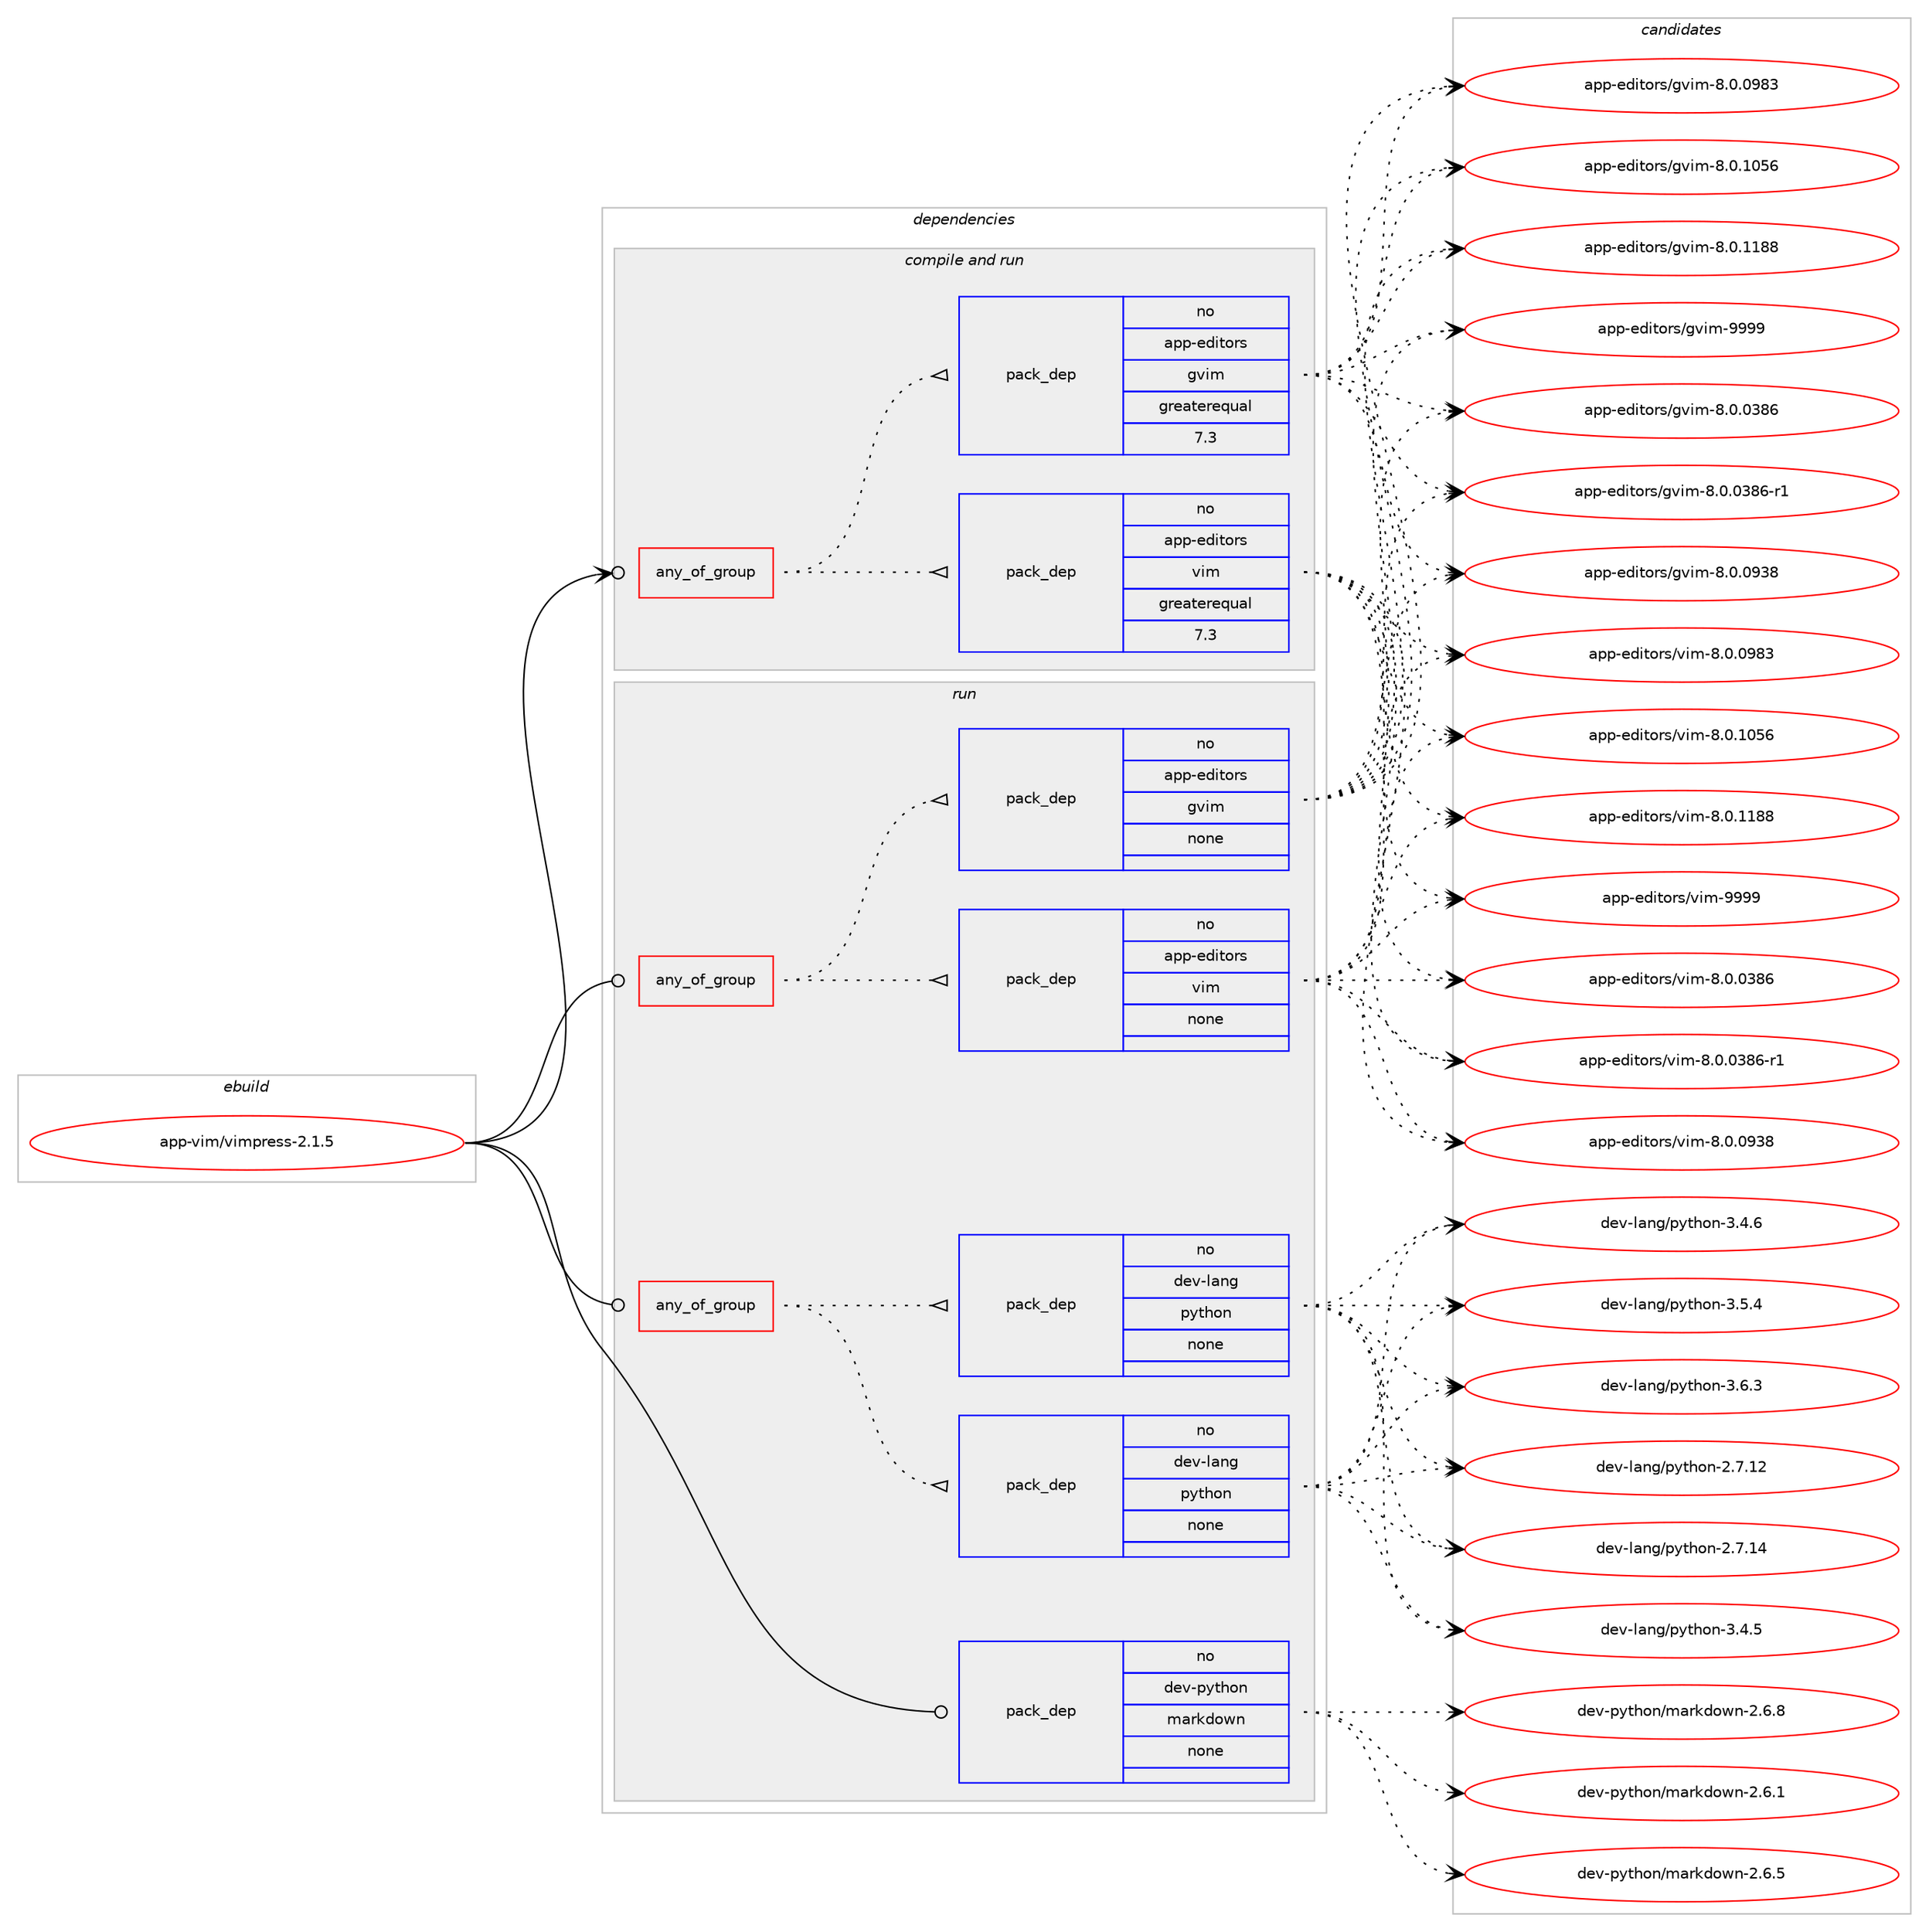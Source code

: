digraph prolog {

# *************
# Graph options
# *************

newrank=true;
concentrate=true;
compound=true;
graph [rankdir=LR,fontname=Helvetica,fontsize=10,ranksep=1.5];#, ranksep=2.5, nodesep=0.2];
edge  [arrowhead=vee];
node  [fontname=Helvetica,fontsize=10];

# **********
# The ebuild
# **********

subgraph cluster_leftcol {
color=gray;
rank=same;
label=<<i>ebuild</i>>;
id [label="app-vim/vimpress-2.1.5", color=red, width=4, href="../app-vim/vimpress-2.1.5.svg"];
}

# ****************
# The dependencies
# ****************

subgraph cluster_midcol {
color=gray;
label=<<i>dependencies</i>>;
subgraph cluster_compile {
fillcolor="#eeeeee";
style=filled;
label=<<i>compile</i>>;
}
subgraph cluster_compileandrun {
fillcolor="#eeeeee";
style=filled;
label=<<i>compile and run</i>>;
subgraph any1388 {
dependency63716 [label=<<TABLE BORDER="0" CELLBORDER="1" CELLSPACING="0" CELLPADDING="4"><TR><TD CELLPADDING="10">any_of_group</TD></TR></TABLE>>, shape=none, color=red];subgraph pack46581 {
dependency63717 [label=<<TABLE BORDER="0" CELLBORDER="1" CELLSPACING="0" CELLPADDING="4" WIDTH="220"><TR><TD ROWSPAN="6" CELLPADDING="30">pack_dep</TD></TR><TR><TD WIDTH="110">no</TD></TR><TR><TD>app-editors</TD></TR><TR><TD>vim</TD></TR><TR><TD>greaterequal</TD></TR><TR><TD>7.3</TD></TR></TABLE>>, shape=none, color=blue];
}
dependency63716:e -> dependency63717:w [weight=20,style="dotted",arrowhead="oinv"];
subgraph pack46582 {
dependency63718 [label=<<TABLE BORDER="0" CELLBORDER="1" CELLSPACING="0" CELLPADDING="4" WIDTH="220"><TR><TD ROWSPAN="6" CELLPADDING="30">pack_dep</TD></TR><TR><TD WIDTH="110">no</TD></TR><TR><TD>app-editors</TD></TR><TR><TD>gvim</TD></TR><TR><TD>greaterequal</TD></TR><TR><TD>7.3</TD></TR></TABLE>>, shape=none, color=blue];
}
dependency63716:e -> dependency63718:w [weight=20,style="dotted",arrowhead="oinv"];
}
id:e -> dependency63716:w [weight=20,style="solid",arrowhead="odotvee"];
}
subgraph cluster_run {
fillcolor="#eeeeee";
style=filled;
label=<<i>run</i>>;
subgraph any1389 {
dependency63719 [label=<<TABLE BORDER="0" CELLBORDER="1" CELLSPACING="0" CELLPADDING="4"><TR><TD CELLPADDING="10">any_of_group</TD></TR></TABLE>>, shape=none, color=red];subgraph pack46583 {
dependency63720 [label=<<TABLE BORDER="0" CELLBORDER="1" CELLSPACING="0" CELLPADDING="4" WIDTH="220"><TR><TD ROWSPAN="6" CELLPADDING="30">pack_dep</TD></TR><TR><TD WIDTH="110">no</TD></TR><TR><TD>app-editors</TD></TR><TR><TD>vim</TD></TR><TR><TD>none</TD></TR><TR><TD></TD></TR></TABLE>>, shape=none, color=blue];
}
dependency63719:e -> dependency63720:w [weight=20,style="dotted",arrowhead="oinv"];
subgraph pack46584 {
dependency63721 [label=<<TABLE BORDER="0" CELLBORDER="1" CELLSPACING="0" CELLPADDING="4" WIDTH="220"><TR><TD ROWSPAN="6" CELLPADDING="30">pack_dep</TD></TR><TR><TD WIDTH="110">no</TD></TR><TR><TD>app-editors</TD></TR><TR><TD>gvim</TD></TR><TR><TD>none</TD></TR><TR><TD></TD></TR></TABLE>>, shape=none, color=blue];
}
dependency63719:e -> dependency63721:w [weight=20,style="dotted",arrowhead="oinv"];
}
id:e -> dependency63719:w [weight=20,style="solid",arrowhead="odot"];
subgraph any1390 {
dependency63722 [label=<<TABLE BORDER="0" CELLBORDER="1" CELLSPACING="0" CELLPADDING="4"><TR><TD CELLPADDING="10">any_of_group</TD></TR></TABLE>>, shape=none, color=red];subgraph pack46585 {
dependency63723 [label=<<TABLE BORDER="0" CELLBORDER="1" CELLSPACING="0" CELLPADDING="4" WIDTH="220"><TR><TD ROWSPAN="6" CELLPADDING="30">pack_dep</TD></TR><TR><TD WIDTH="110">no</TD></TR><TR><TD>dev-lang</TD></TR><TR><TD>python</TD></TR><TR><TD>none</TD></TR><TR><TD></TD></TR></TABLE>>, shape=none, color=blue];
}
dependency63722:e -> dependency63723:w [weight=20,style="dotted",arrowhead="oinv"];
subgraph pack46586 {
dependency63724 [label=<<TABLE BORDER="0" CELLBORDER="1" CELLSPACING="0" CELLPADDING="4" WIDTH="220"><TR><TD ROWSPAN="6" CELLPADDING="30">pack_dep</TD></TR><TR><TD WIDTH="110">no</TD></TR><TR><TD>dev-lang</TD></TR><TR><TD>python</TD></TR><TR><TD>none</TD></TR><TR><TD></TD></TR></TABLE>>, shape=none, color=blue];
}
dependency63722:e -> dependency63724:w [weight=20,style="dotted",arrowhead="oinv"];
}
id:e -> dependency63722:w [weight=20,style="solid",arrowhead="odot"];
subgraph pack46587 {
dependency63725 [label=<<TABLE BORDER="0" CELLBORDER="1" CELLSPACING="0" CELLPADDING="4" WIDTH="220"><TR><TD ROWSPAN="6" CELLPADDING="30">pack_dep</TD></TR><TR><TD WIDTH="110">no</TD></TR><TR><TD>dev-python</TD></TR><TR><TD>markdown</TD></TR><TR><TD>none</TD></TR><TR><TD></TD></TR></TABLE>>, shape=none, color=blue];
}
id:e -> dependency63725:w [weight=20,style="solid",arrowhead="odot"];
}
}

# **************
# The candidates
# **************

subgraph cluster_choices {
rank=same;
color=gray;
label=<<i>candidates</i>>;

subgraph choice46581 {
color=black;
nodesep=1;
choice971121124510110010511611111411547118105109455646484648515654 [label="app-editors/vim-8.0.0386", color=red, width=4,href="../app-editors/vim-8.0.0386.svg"];
choice9711211245101100105116111114115471181051094556464846485156544511449 [label="app-editors/vim-8.0.0386-r1", color=red, width=4,href="../app-editors/vim-8.0.0386-r1.svg"];
choice971121124510110010511611111411547118105109455646484648575156 [label="app-editors/vim-8.0.0938", color=red, width=4,href="../app-editors/vim-8.0.0938.svg"];
choice971121124510110010511611111411547118105109455646484648575651 [label="app-editors/vim-8.0.0983", color=red, width=4,href="../app-editors/vim-8.0.0983.svg"];
choice971121124510110010511611111411547118105109455646484649485354 [label="app-editors/vim-8.0.1056", color=red, width=4,href="../app-editors/vim-8.0.1056.svg"];
choice971121124510110010511611111411547118105109455646484649495656 [label="app-editors/vim-8.0.1188", color=red, width=4,href="../app-editors/vim-8.0.1188.svg"];
choice9711211245101100105116111114115471181051094557575757 [label="app-editors/vim-9999", color=red, width=4,href="../app-editors/vim-9999.svg"];
dependency63717:e -> choice971121124510110010511611111411547118105109455646484648515654:w [style=dotted,weight="100"];
dependency63717:e -> choice9711211245101100105116111114115471181051094556464846485156544511449:w [style=dotted,weight="100"];
dependency63717:e -> choice971121124510110010511611111411547118105109455646484648575156:w [style=dotted,weight="100"];
dependency63717:e -> choice971121124510110010511611111411547118105109455646484648575651:w [style=dotted,weight="100"];
dependency63717:e -> choice971121124510110010511611111411547118105109455646484649485354:w [style=dotted,weight="100"];
dependency63717:e -> choice971121124510110010511611111411547118105109455646484649495656:w [style=dotted,weight="100"];
dependency63717:e -> choice9711211245101100105116111114115471181051094557575757:w [style=dotted,weight="100"];
}
subgraph choice46582 {
color=black;
nodesep=1;
choice971121124510110010511611111411547103118105109455646484648515654 [label="app-editors/gvim-8.0.0386", color=red, width=4,href="../app-editors/gvim-8.0.0386.svg"];
choice9711211245101100105116111114115471031181051094556464846485156544511449 [label="app-editors/gvim-8.0.0386-r1", color=red, width=4,href="../app-editors/gvim-8.0.0386-r1.svg"];
choice971121124510110010511611111411547103118105109455646484648575156 [label="app-editors/gvim-8.0.0938", color=red, width=4,href="../app-editors/gvim-8.0.0938.svg"];
choice971121124510110010511611111411547103118105109455646484648575651 [label="app-editors/gvim-8.0.0983", color=red, width=4,href="../app-editors/gvim-8.0.0983.svg"];
choice971121124510110010511611111411547103118105109455646484649485354 [label="app-editors/gvim-8.0.1056", color=red, width=4,href="../app-editors/gvim-8.0.1056.svg"];
choice971121124510110010511611111411547103118105109455646484649495656 [label="app-editors/gvim-8.0.1188", color=red, width=4,href="../app-editors/gvim-8.0.1188.svg"];
choice9711211245101100105116111114115471031181051094557575757 [label="app-editors/gvim-9999", color=red, width=4,href="../app-editors/gvim-9999.svg"];
dependency63718:e -> choice971121124510110010511611111411547103118105109455646484648515654:w [style=dotted,weight="100"];
dependency63718:e -> choice9711211245101100105116111114115471031181051094556464846485156544511449:w [style=dotted,weight="100"];
dependency63718:e -> choice971121124510110010511611111411547103118105109455646484648575156:w [style=dotted,weight="100"];
dependency63718:e -> choice971121124510110010511611111411547103118105109455646484648575651:w [style=dotted,weight="100"];
dependency63718:e -> choice971121124510110010511611111411547103118105109455646484649485354:w [style=dotted,weight="100"];
dependency63718:e -> choice971121124510110010511611111411547103118105109455646484649495656:w [style=dotted,weight="100"];
dependency63718:e -> choice9711211245101100105116111114115471031181051094557575757:w [style=dotted,weight="100"];
}
subgraph choice46583 {
color=black;
nodesep=1;
choice971121124510110010511611111411547118105109455646484648515654 [label="app-editors/vim-8.0.0386", color=red, width=4,href="../app-editors/vim-8.0.0386.svg"];
choice9711211245101100105116111114115471181051094556464846485156544511449 [label="app-editors/vim-8.0.0386-r1", color=red, width=4,href="../app-editors/vim-8.0.0386-r1.svg"];
choice971121124510110010511611111411547118105109455646484648575156 [label="app-editors/vim-8.0.0938", color=red, width=4,href="../app-editors/vim-8.0.0938.svg"];
choice971121124510110010511611111411547118105109455646484648575651 [label="app-editors/vim-8.0.0983", color=red, width=4,href="../app-editors/vim-8.0.0983.svg"];
choice971121124510110010511611111411547118105109455646484649485354 [label="app-editors/vim-8.0.1056", color=red, width=4,href="../app-editors/vim-8.0.1056.svg"];
choice971121124510110010511611111411547118105109455646484649495656 [label="app-editors/vim-8.0.1188", color=red, width=4,href="../app-editors/vim-8.0.1188.svg"];
choice9711211245101100105116111114115471181051094557575757 [label="app-editors/vim-9999", color=red, width=4,href="../app-editors/vim-9999.svg"];
dependency63720:e -> choice971121124510110010511611111411547118105109455646484648515654:w [style=dotted,weight="100"];
dependency63720:e -> choice9711211245101100105116111114115471181051094556464846485156544511449:w [style=dotted,weight="100"];
dependency63720:e -> choice971121124510110010511611111411547118105109455646484648575156:w [style=dotted,weight="100"];
dependency63720:e -> choice971121124510110010511611111411547118105109455646484648575651:w [style=dotted,weight="100"];
dependency63720:e -> choice971121124510110010511611111411547118105109455646484649485354:w [style=dotted,weight="100"];
dependency63720:e -> choice971121124510110010511611111411547118105109455646484649495656:w [style=dotted,weight="100"];
dependency63720:e -> choice9711211245101100105116111114115471181051094557575757:w [style=dotted,weight="100"];
}
subgraph choice46584 {
color=black;
nodesep=1;
choice971121124510110010511611111411547103118105109455646484648515654 [label="app-editors/gvim-8.0.0386", color=red, width=4,href="../app-editors/gvim-8.0.0386.svg"];
choice9711211245101100105116111114115471031181051094556464846485156544511449 [label="app-editors/gvim-8.0.0386-r1", color=red, width=4,href="../app-editors/gvim-8.0.0386-r1.svg"];
choice971121124510110010511611111411547103118105109455646484648575156 [label="app-editors/gvim-8.0.0938", color=red, width=4,href="../app-editors/gvim-8.0.0938.svg"];
choice971121124510110010511611111411547103118105109455646484648575651 [label="app-editors/gvim-8.0.0983", color=red, width=4,href="../app-editors/gvim-8.0.0983.svg"];
choice971121124510110010511611111411547103118105109455646484649485354 [label="app-editors/gvim-8.0.1056", color=red, width=4,href="../app-editors/gvim-8.0.1056.svg"];
choice971121124510110010511611111411547103118105109455646484649495656 [label="app-editors/gvim-8.0.1188", color=red, width=4,href="../app-editors/gvim-8.0.1188.svg"];
choice9711211245101100105116111114115471031181051094557575757 [label="app-editors/gvim-9999", color=red, width=4,href="../app-editors/gvim-9999.svg"];
dependency63721:e -> choice971121124510110010511611111411547103118105109455646484648515654:w [style=dotted,weight="100"];
dependency63721:e -> choice9711211245101100105116111114115471031181051094556464846485156544511449:w [style=dotted,weight="100"];
dependency63721:e -> choice971121124510110010511611111411547103118105109455646484648575156:w [style=dotted,weight="100"];
dependency63721:e -> choice971121124510110010511611111411547103118105109455646484648575651:w [style=dotted,weight="100"];
dependency63721:e -> choice971121124510110010511611111411547103118105109455646484649485354:w [style=dotted,weight="100"];
dependency63721:e -> choice971121124510110010511611111411547103118105109455646484649495656:w [style=dotted,weight="100"];
dependency63721:e -> choice9711211245101100105116111114115471031181051094557575757:w [style=dotted,weight="100"];
}
subgraph choice46585 {
color=black;
nodesep=1;
choice10010111845108971101034711212111610411111045504655464950 [label="dev-lang/python-2.7.12", color=red, width=4,href="../dev-lang/python-2.7.12.svg"];
choice10010111845108971101034711212111610411111045504655464952 [label="dev-lang/python-2.7.14", color=red, width=4,href="../dev-lang/python-2.7.14.svg"];
choice100101118451089711010347112121116104111110455146524653 [label="dev-lang/python-3.4.5", color=red, width=4,href="../dev-lang/python-3.4.5.svg"];
choice100101118451089711010347112121116104111110455146524654 [label="dev-lang/python-3.4.6", color=red, width=4,href="../dev-lang/python-3.4.6.svg"];
choice100101118451089711010347112121116104111110455146534652 [label="dev-lang/python-3.5.4", color=red, width=4,href="../dev-lang/python-3.5.4.svg"];
choice100101118451089711010347112121116104111110455146544651 [label="dev-lang/python-3.6.3", color=red, width=4,href="../dev-lang/python-3.6.3.svg"];
dependency63723:e -> choice10010111845108971101034711212111610411111045504655464950:w [style=dotted,weight="100"];
dependency63723:e -> choice10010111845108971101034711212111610411111045504655464952:w [style=dotted,weight="100"];
dependency63723:e -> choice100101118451089711010347112121116104111110455146524653:w [style=dotted,weight="100"];
dependency63723:e -> choice100101118451089711010347112121116104111110455146524654:w [style=dotted,weight="100"];
dependency63723:e -> choice100101118451089711010347112121116104111110455146534652:w [style=dotted,weight="100"];
dependency63723:e -> choice100101118451089711010347112121116104111110455146544651:w [style=dotted,weight="100"];
}
subgraph choice46586 {
color=black;
nodesep=1;
choice10010111845108971101034711212111610411111045504655464950 [label="dev-lang/python-2.7.12", color=red, width=4,href="../dev-lang/python-2.7.12.svg"];
choice10010111845108971101034711212111610411111045504655464952 [label="dev-lang/python-2.7.14", color=red, width=4,href="../dev-lang/python-2.7.14.svg"];
choice100101118451089711010347112121116104111110455146524653 [label="dev-lang/python-3.4.5", color=red, width=4,href="../dev-lang/python-3.4.5.svg"];
choice100101118451089711010347112121116104111110455146524654 [label="dev-lang/python-3.4.6", color=red, width=4,href="../dev-lang/python-3.4.6.svg"];
choice100101118451089711010347112121116104111110455146534652 [label="dev-lang/python-3.5.4", color=red, width=4,href="../dev-lang/python-3.5.4.svg"];
choice100101118451089711010347112121116104111110455146544651 [label="dev-lang/python-3.6.3", color=red, width=4,href="../dev-lang/python-3.6.3.svg"];
dependency63724:e -> choice10010111845108971101034711212111610411111045504655464950:w [style=dotted,weight="100"];
dependency63724:e -> choice10010111845108971101034711212111610411111045504655464952:w [style=dotted,weight="100"];
dependency63724:e -> choice100101118451089711010347112121116104111110455146524653:w [style=dotted,weight="100"];
dependency63724:e -> choice100101118451089711010347112121116104111110455146524654:w [style=dotted,weight="100"];
dependency63724:e -> choice100101118451089711010347112121116104111110455146534652:w [style=dotted,weight="100"];
dependency63724:e -> choice100101118451089711010347112121116104111110455146544651:w [style=dotted,weight="100"];
}
subgraph choice46587 {
color=black;
nodesep=1;
choice100101118451121211161041111104710997114107100111119110455046544649 [label="dev-python/markdown-2.6.1", color=red, width=4,href="../dev-python/markdown-2.6.1.svg"];
choice100101118451121211161041111104710997114107100111119110455046544653 [label="dev-python/markdown-2.6.5", color=red, width=4,href="../dev-python/markdown-2.6.5.svg"];
choice100101118451121211161041111104710997114107100111119110455046544656 [label="dev-python/markdown-2.6.8", color=red, width=4,href="../dev-python/markdown-2.6.8.svg"];
dependency63725:e -> choice100101118451121211161041111104710997114107100111119110455046544649:w [style=dotted,weight="100"];
dependency63725:e -> choice100101118451121211161041111104710997114107100111119110455046544653:w [style=dotted,weight="100"];
dependency63725:e -> choice100101118451121211161041111104710997114107100111119110455046544656:w [style=dotted,weight="100"];
}
}

}
